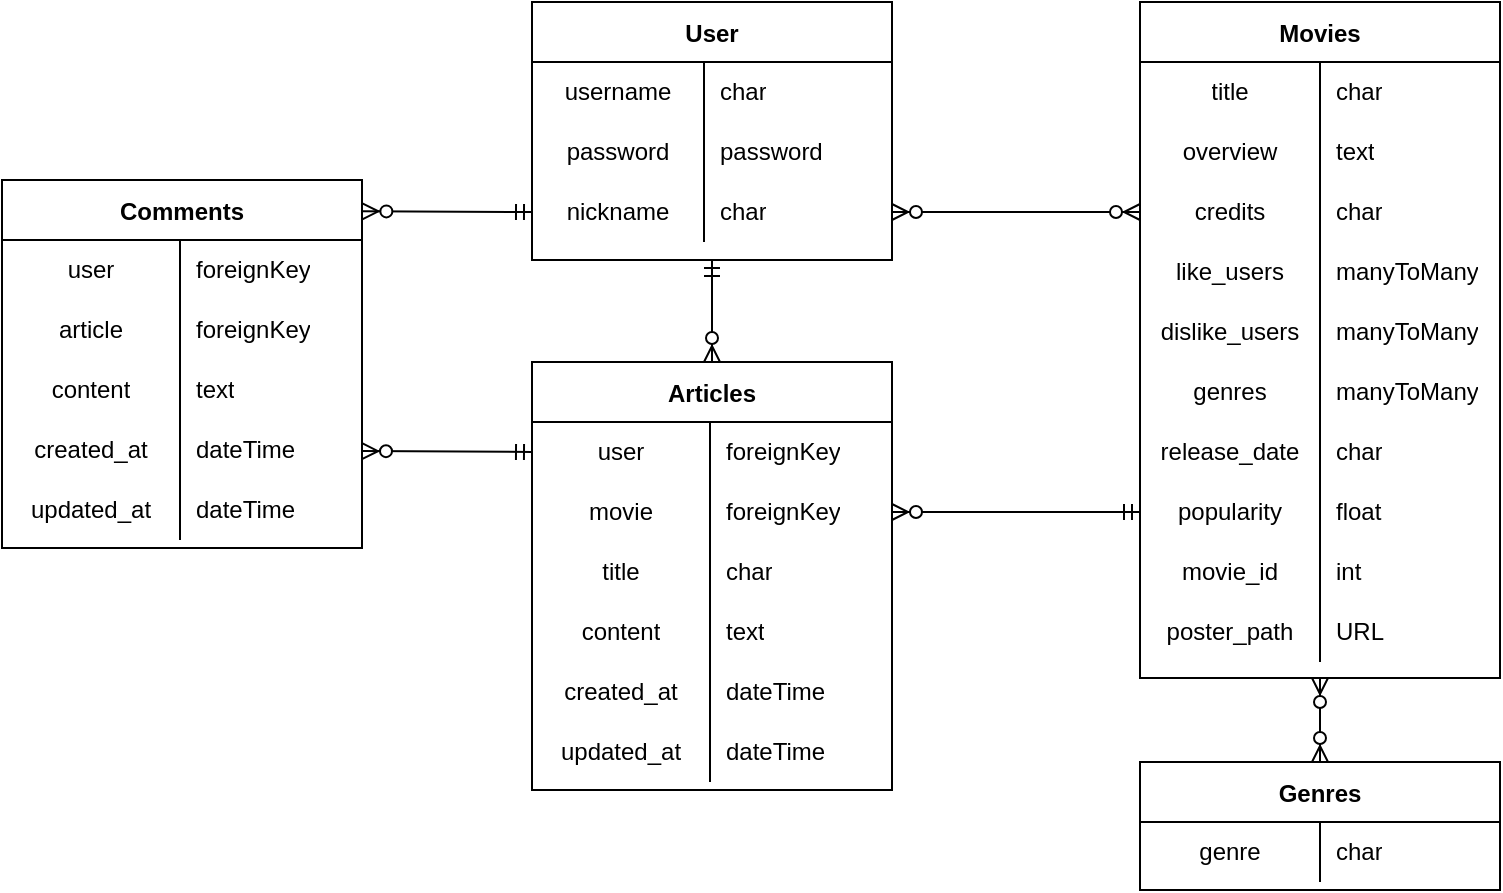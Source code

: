 <mxfile version="18.1.1" type="device"><diagram id="oL_8Y8dYUUHSSwIBhjTU" name="Page-1"><mxGraphModel dx="529" dy="331" grid="0" gridSize="10" guides="1" tooltips="1" connect="1" arrows="1" fold="1" page="1" pageScale="1" pageWidth="827" pageHeight="1169" math="0" shadow="0"><root><mxCell id="0"/><mxCell id="1" parent="0"/><mxCell id="Ft4KF2Rjhu-4C8tl0p7c-14" value="User" style="shape=table;startSize=30;container=1;collapsible=0;childLayout=tableLayout;fixedRows=1;rowLines=0;fontStyle=1;" parent="1" vertex="1"><mxGeometry x="320" y="41" width="180" height="129" as="geometry"/></mxCell><mxCell id="Ft4KF2Rjhu-4C8tl0p7c-15" value="" style="shape=tableRow;horizontal=0;startSize=0;swimlaneHead=0;swimlaneBody=0;top=0;left=0;bottom=0;right=0;collapsible=0;dropTarget=0;fillColor=none;points=[[0,0.5],[1,0.5]];portConstraint=eastwest;" parent="Ft4KF2Rjhu-4C8tl0p7c-14" vertex="1"><mxGeometry y="30" width="180" height="30" as="geometry"/></mxCell><mxCell id="Ft4KF2Rjhu-4C8tl0p7c-16" value="username" style="shape=partialRectangle;html=1;whiteSpace=wrap;connectable=0;fillColor=none;top=0;left=0;bottom=0;right=0;overflow=hidden;pointerEvents=1;" parent="Ft4KF2Rjhu-4C8tl0p7c-15" vertex="1"><mxGeometry width="86" height="30" as="geometry"><mxRectangle width="86" height="30" as="alternateBounds"/></mxGeometry></mxCell><mxCell id="Ft4KF2Rjhu-4C8tl0p7c-17" value="char" style="shape=partialRectangle;html=1;whiteSpace=wrap;connectable=0;fillColor=none;top=0;left=0;bottom=0;right=0;align=left;spacingLeft=6;overflow=hidden;" parent="Ft4KF2Rjhu-4C8tl0p7c-15" vertex="1"><mxGeometry x="86" width="94" height="30" as="geometry"><mxRectangle width="94" height="30" as="alternateBounds"/></mxGeometry></mxCell><mxCell id="Ft4KF2Rjhu-4C8tl0p7c-18" value="" style="shape=tableRow;horizontal=0;startSize=0;swimlaneHead=0;swimlaneBody=0;top=0;left=0;bottom=0;right=0;collapsible=0;dropTarget=0;fillColor=none;points=[[0,0.5],[1,0.5]];portConstraint=eastwest;" parent="Ft4KF2Rjhu-4C8tl0p7c-14" vertex="1"><mxGeometry y="60" width="180" height="30" as="geometry"/></mxCell><mxCell id="Ft4KF2Rjhu-4C8tl0p7c-19" value="password" style="shape=partialRectangle;html=1;whiteSpace=wrap;connectable=0;fillColor=none;top=0;left=0;bottom=0;right=0;overflow=hidden;" parent="Ft4KF2Rjhu-4C8tl0p7c-18" vertex="1"><mxGeometry width="86" height="30" as="geometry"><mxRectangle width="86" height="30" as="alternateBounds"/></mxGeometry></mxCell><mxCell id="Ft4KF2Rjhu-4C8tl0p7c-20" value="password" style="shape=partialRectangle;html=1;whiteSpace=wrap;connectable=0;fillColor=none;top=0;left=0;bottom=0;right=0;align=left;spacingLeft=6;overflow=hidden;" parent="Ft4KF2Rjhu-4C8tl0p7c-18" vertex="1"><mxGeometry x="86" width="94" height="30" as="geometry"><mxRectangle width="94" height="30" as="alternateBounds"/></mxGeometry></mxCell><mxCell id="Ft4KF2Rjhu-4C8tl0p7c-66" value="" style="shape=tableRow;horizontal=0;startSize=0;swimlaneHead=0;swimlaneBody=0;top=0;left=0;bottom=0;right=0;collapsible=0;dropTarget=0;fillColor=none;points=[[0,0.5],[1,0.5]];portConstraint=eastwest;" parent="Ft4KF2Rjhu-4C8tl0p7c-14" vertex="1"><mxGeometry y="90" width="180" height="30" as="geometry"/></mxCell><mxCell id="Ft4KF2Rjhu-4C8tl0p7c-67" value="nickname" style="shape=partialRectangle;html=1;whiteSpace=wrap;connectable=0;fillColor=none;top=0;left=0;bottom=0;right=0;overflow=hidden;" parent="Ft4KF2Rjhu-4C8tl0p7c-66" vertex="1"><mxGeometry width="86" height="30" as="geometry"><mxRectangle width="86" height="30" as="alternateBounds"/></mxGeometry></mxCell><mxCell id="Ft4KF2Rjhu-4C8tl0p7c-68" value="char" style="shape=partialRectangle;html=1;whiteSpace=wrap;connectable=0;fillColor=none;top=0;left=0;bottom=0;right=0;align=left;spacingLeft=6;overflow=hidden;" parent="Ft4KF2Rjhu-4C8tl0p7c-66" vertex="1"><mxGeometry x="86" width="94" height="30" as="geometry"><mxRectangle width="94" height="30" as="alternateBounds"/></mxGeometry></mxCell><mxCell id="Ft4KF2Rjhu-4C8tl0p7c-24" value="Movies" style="shape=table;startSize=30;container=1;collapsible=0;childLayout=tableLayout;fixedRows=1;rowLines=0;fontStyle=1;" parent="1" vertex="1"><mxGeometry x="624" y="41" width="180" height="338" as="geometry"/></mxCell><mxCell id="Ft4KF2Rjhu-4C8tl0p7c-25" value="" style="shape=tableRow;horizontal=0;startSize=0;swimlaneHead=0;swimlaneBody=0;top=0;left=0;bottom=0;right=0;collapsible=0;dropTarget=0;fillColor=none;points=[[0,0.5],[1,0.5]];portConstraint=eastwest;" parent="Ft4KF2Rjhu-4C8tl0p7c-24" vertex="1"><mxGeometry y="30" width="180" height="30" as="geometry"/></mxCell><mxCell id="Ft4KF2Rjhu-4C8tl0p7c-26" value="title" style="shape=partialRectangle;html=1;whiteSpace=wrap;connectable=0;fillColor=none;top=0;left=0;bottom=0;right=0;overflow=hidden;pointerEvents=1;" parent="Ft4KF2Rjhu-4C8tl0p7c-25" vertex="1"><mxGeometry width="90" height="30" as="geometry"><mxRectangle width="90" height="30" as="alternateBounds"/></mxGeometry></mxCell><mxCell id="Ft4KF2Rjhu-4C8tl0p7c-27" value="char" style="shape=partialRectangle;html=1;whiteSpace=wrap;connectable=0;fillColor=none;top=0;left=0;bottom=0;right=0;align=left;spacingLeft=6;overflow=hidden;" parent="Ft4KF2Rjhu-4C8tl0p7c-25" vertex="1"><mxGeometry x="90" width="90" height="30" as="geometry"><mxRectangle width="90" height="30" as="alternateBounds"/></mxGeometry></mxCell><mxCell id="Ft4KF2Rjhu-4C8tl0p7c-28" value="" style="shape=tableRow;horizontal=0;startSize=0;swimlaneHead=0;swimlaneBody=0;top=0;left=0;bottom=0;right=0;collapsible=0;dropTarget=0;fillColor=none;points=[[0,0.5],[1,0.5]];portConstraint=eastwest;" parent="Ft4KF2Rjhu-4C8tl0p7c-24" vertex="1"><mxGeometry y="60" width="180" height="30" as="geometry"/></mxCell><mxCell id="Ft4KF2Rjhu-4C8tl0p7c-29" value="overview" style="shape=partialRectangle;html=1;whiteSpace=wrap;connectable=0;fillColor=none;top=0;left=0;bottom=0;right=0;overflow=hidden;" parent="Ft4KF2Rjhu-4C8tl0p7c-28" vertex="1"><mxGeometry width="90" height="30" as="geometry"><mxRectangle width="90" height="30" as="alternateBounds"/></mxGeometry></mxCell><mxCell id="Ft4KF2Rjhu-4C8tl0p7c-30" value="text" style="shape=partialRectangle;html=1;whiteSpace=wrap;connectable=0;fillColor=none;top=0;left=0;bottom=0;right=0;align=left;spacingLeft=6;overflow=hidden;" parent="Ft4KF2Rjhu-4C8tl0p7c-28" vertex="1"><mxGeometry x="90" width="90" height="30" as="geometry"><mxRectangle width="90" height="30" as="alternateBounds"/></mxGeometry></mxCell><mxCell id="b5Q8Ifwi_67KBMjaAEDb-1" value="" style="shape=tableRow;horizontal=0;startSize=0;swimlaneHead=0;swimlaneBody=0;top=0;left=0;bottom=0;right=0;collapsible=0;dropTarget=0;fillColor=none;points=[[0,0.5],[1,0.5]];portConstraint=eastwest;" vertex="1" parent="Ft4KF2Rjhu-4C8tl0p7c-24"><mxGeometry y="90" width="180" height="30" as="geometry"/></mxCell><mxCell id="b5Q8Ifwi_67KBMjaAEDb-2" value="credits" style="shape=partialRectangle;html=1;whiteSpace=wrap;connectable=0;fillColor=none;top=0;left=0;bottom=0;right=0;overflow=hidden;" vertex="1" parent="b5Q8Ifwi_67KBMjaAEDb-1"><mxGeometry width="90" height="30" as="geometry"><mxRectangle width="90" height="30" as="alternateBounds"/></mxGeometry></mxCell><mxCell id="b5Q8Ifwi_67KBMjaAEDb-3" value="char" style="shape=partialRectangle;html=1;whiteSpace=wrap;connectable=0;fillColor=none;top=0;left=0;bottom=0;right=0;align=left;spacingLeft=6;overflow=hidden;" vertex="1" parent="b5Q8Ifwi_67KBMjaAEDb-1"><mxGeometry x="90" width="90" height="30" as="geometry"><mxRectangle width="90" height="30" as="alternateBounds"/></mxGeometry></mxCell><mxCell id="Ft4KF2Rjhu-4C8tl0p7c-131" value="" style="shape=tableRow;horizontal=0;startSize=0;swimlaneHead=0;swimlaneBody=0;top=0;left=0;bottom=0;right=0;collapsible=0;dropTarget=0;fillColor=none;points=[[0,0.5],[1,0.5]];portConstraint=eastwest;" parent="Ft4KF2Rjhu-4C8tl0p7c-24" vertex="1"><mxGeometry y="120" width="180" height="30" as="geometry"/></mxCell><mxCell id="Ft4KF2Rjhu-4C8tl0p7c-132" value="like_users" style="shape=partialRectangle;html=1;whiteSpace=wrap;connectable=0;fillColor=none;top=0;left=0;bottom=0;right=0;overflow=hidden;" parent="Ft4KF2Rjhu-4C8tl0p7c-131" vertex="1"><mxGeometry width="90" height="30" as="geometry"><mxRectangle width="90" height="30" as="alternateBounds"/></mxGeometry></mxCell><mxCell id="Ft4KF2Rjhu-4C8tl0p7c-133" value="manyToMany" style="shape=partialRectangle;html=1;whiteSpace=wrap;connectable=0;fillColor=none;top=0;left=0;bottom=0;right=0;align=left;spacingLeft=6;overflow=hidden;" parent="Ft4KF2Rjhu-4C8tl0p7c-131" vertex="1"><mxGeometry x="90" width="90" height="30" as="geometry"><mxRectangle width="90" height="30" as="alternateBounds"/></mxGeometry></mxCell><mxCell id="b5Q8Ifwi_67KBMjaAEDb-4" value="" style="shape=tableRow;horizontal=0;startSize=0;swimlaneHead=0;swimlaneBody=0;top=0;left=0;bottom=0;right=0;collapsible=0;dropTarget=0;fillColor=none;points=[[0,0.5],[1,0.5]];portConstraint=eastwest;" vertex="1" parent="Ft4KF2Rjhu-4C8tl0p7c-24"><mxGeometry y="150" width="180" height="30" as="geometry"/></mxCell><mxCell id="b5Q8Ifwi_67KBMjaAEDb-5" value="dislike_users" style="shape=partialRectangle;html=1;whiteSpace=wrap;connectable=0;fillColor=none;top=0;left=0;bottom=0;right=0;overflow=hidden;" vertex="1" parent="b5Q8Ifwi_67KBMjaAEDb-4"><mxGeometry width="90" height="30" as="geometry"><mxRectangle width="90" height="30" as="alternateBounds"/></mxGeometry></mxCell><mxCell id="b5Q8Ifwi_67KBMjaAEDb-6" value="manyToMany" style="shape=partialRectangle;html=1;whiteSpace=wrap;connectable=0;fillColor=none;top=0;left=0;bottom=0;right=0;align=left;spacingLeft=6;overflow=hidden;" vertex="1" parent="b5Q8Ifwi_67KBMjaAEDb-4"><mxGeometry x="90" width="90" height="30" as="geometry"><mxRectangle width="90" height="30" as="alternateBounds"/></mxGeometry></mxCell><mxCell id="Ft4KF2Rjhu-4C8tl0p7c-31" value="" style="shape=tableRow;horizontal=0;startSize=0;swimlaneHead=0;swimlaneBody=0;top=0;left=0;bottom=0;right=0;collapsible=0;dropTarget=0;fillColor=none;points=[[0,0.5],[1,0.5]];portConstraint=eastwest;" parent="Ft4KF2Rjhu-4C8tl0p7c-24" vertex="1"><mxGeometry y="180" width="180" height="30" as="geometry"/></mxCell><mxCell id="Ft4KF2Rjhu-4C8tl0p7c-32" value="genres" style="shape=partialRectangle;html=1;whiteSpace=wrap;connectable=0;fillColor=none;top=0;left=0;bottom=0;right=0;overflow=hidden;" parent="Ft4KF2Rjhu-4C8tl0p7c-31" vertex="1"><mxGeometry width="90" height="30" as="geometry"><mxRectangle width="90" height="30" as="alternateBounds"/></mxGeometry></mxCell><mxCell id="Ft4KF2Rjhu-4C8tl0p7c-33" value="manyToMany" style="shape=partialRectangle;html=1;whiteSpace=wrap;connectable=0;fillColor=none;top=0;left=0;bottom=0;right=0;align=left;spacingLeft=6;overflow=hidden;" parent="Ft4KF2Rjhu-4C8tl0p7c-31" vertex="1"><mxGeometry x="90" width="90" height="30" as="geometry"><mxRectangle width="90" height="30" as="alternateBounds"/></mxGeometry></mxCell><mxCell id="Ft4KF2Rjhu-4C8tl0p7c-84" value="" style="shape=tableRow;horizontal=0;startSize=0;swimlaneHead=0;swimlaneBody=0;top=0;left=0;bottom=0;right=0;collapsible=0;dropTarget=0;fillColor=none;points=[[0,0.5],[1,0.5]];portConstraint=eastwest;" parent="Ft4KF2Rjhu-4C8tl0p7c-24" vertex="1"><mxGeometry y="210" width="180" height="30" as="geometry"/></mxCell><mxCell id="Ft4KF2Rjhu-4C8tl0p7c-85" value="release_date" style="shape=partialRectangle;html=1;whiteSpace=wrap;connectable=0;fillColor=none;top=0;left=0;bottom=0;right=0;overflow=hidden;" parent="Ft4KF2Rjhu-4C8tl0p7c-84" vertex="1"><mxGeometry width="90" height="30" as="geometry"><mxRectangle width="90" height="30" as="alternateBounds"/></mxGeometry></mxCell><mxCell id="Ft4KF2Rjhu-4C8tl0p7c-86" value="char" style="shape=partialRectangle;html=1;whiteSpace=wrap;connectable=0;fillColor=none;top=0;left=0;bottom=0;right=0;align=left;spacingLeft=6;overflow=hidden;" parent="Ft4KF2Rjhu-4C8tl0p7c-84" vertex="1"><mxGeometry x="90" width="90" height="30" as="geometry"><mxRectangle width="90" height="30" as="alternateBounds"/></mxGeometry></mxCell><mxCell id="Ft4KF2Rjhu-4C8tl0p7c-87" value="" style="shape=tableRow;horizontal=0;startSize=0;swimlaneHead=0;swimlaneBody=0;top=0;left=0;bottom=0;right=0;collapsible=0;dropTarget=0;fillColor=none;points=[[0,0.5],[1,0.5]];portConstraint=eastwest;" parent="Ft4KF2Rjhu-4C8tl0p7c-24" vertex="1"><mxGeometry y="240" width="180" height="30" as="geometry"/></mxCell><mxCell id="Ft4KF2Rjhu-4C8tl0p7c-88" value="popularity" style="shape=partialRectangle;html=1;whiteSpace=wrap;connectable=0;fillColor=none;top=0;left=0;bottom=0;right=0;overflow=hidden;" parent="Ft4KF2Rjhu-4C8tl0p7c-87" vertex="1"><mxGeometry width="90" height="30" as="geometry"><mxRectangle width="90" height="30" as="alternateBounds"/></mxGeometry></mxCell><mxCell id="Ft4KF2Rjhu-4C8tl0p7c-89" value="float" style="shape=partialRectangle;html=1;whiteSpace=wrap;connectable=0;fillColor=none;top=0;left=0;bottom=0;right=0;align=left;spacingLeft=6;overflow=hidden;" parent="Ft4KF2Rjhu-4C8tl0p7c-87" vertex="1"><mxGeometry x="90" width="90" height="30" as="geometry"><mxRectangle width="90" height="30" as="alternateBounds"/></mxGeometry></mxCell><mxCell id="Ft4KF2Rjhu-4C8tl0p7c-90" value="" style="shape=tableRow;horizontal=0;startSize=0;swimlaneHead=0;swimlaneBody=0;top=0;left=0;bottom=0;right=0;collapsible=0;dropTarget=0;fillColor=none;points=[[0,0.5],[1,0.5]];portConstraint=eastwest;" parent="Ft4KF2Rjhu-4C8tl0p7c-24" vertex="1"><mxGeometry y="270" width="180" height="30" as="geometry"/></mxCell><mxCell id="Ft4KF2Rjhu-4C8tl0p7c-91" value="movie_id" style="shape=partialRectangle;html=1;whiteSpace=wrap;connectable=0;fillColor=none;top=0;left=0;bottom=0;right=0;overflow=hidden;" parent="Ft4KF2Rjhu-4C8tl0p7c-90" vertex="1"><mxGeometry width="90" height="30" as="geometry"><mxRectangle width="90" height="30" as="alternateBounds"/></mxGeometry></mxCell><mxCell id="Ft4KF2Rjhu-4C8tl0p7c-92" value="int" style="shape=partialRectangle;html=1;whiteSpace=wrap;connectable=0;fillColor=none;top=0;left=0;bottom=0;right=0;align=left;spacingLeft=6;overflow=hidden;" parent="Ft4KF2Rjhu-4C8tl0p7c-90" vertex="1"><mxGeometry x="90" width="90" height="30" as="geometry"><mxRectangle width="90" height="30" as="alternateBounds"/></mxGeometry></mxCell><mxCell id="Ft4KF2Rjhu-4C8tl0p7c-93" value="" style="shape=tableRow;horizontal=0;startSize=0;swimlaneHead=0;swimlaneBody=0;top=0;left=0;bottom=0;right=0;collapsible=0;dropTarget=0;fillColor=none;points=[[0,0.5],[1,0.5]];portConstraint=eastwest;" parent="Ft4KF2Rjhu-4C8tl0p7c-24" vertex="1"><mxGeometry y="300" width="180" height="30" as="geometry"/></mxCell><mxCell id="Ft4KF2Rjhu-4C8tl0p7c-94" value="poster_path" style="shape=partialRectangle;html=1;whiteSpace=wrap;connectable=0;fillColor=none;top=0;left=0;bottom=0;right=0;overflow=hidden;" parent="Ft4KF2Rjhu-4C8tl0p7c-93" vertex="1"><mxGeometry width="90" height="30" as="geometry"><mxRectangle width="90" height="30" as="alternateBounds"/></mxGeometry></mxCell><mxCell id="Ft4KF2Rjhu-4C8tl0p7c-95" value="URL" style="shape=partialRectangle;html=1;whiteSpace=wrap;connectable=0;fillColor=none;top=0;left=0;bottom=0;right=0;align=left;spacingLeft=6;overflow=hidden;" parent="Ft4KF2Rjhu-4C8tl0p7c-93" vertex="1"><mxGeometry x="90" width="90" height="30" as="geometry"><mxRectangle width="90" height="30" as="alternateBounds"/></mxGeometry></mxCell><mxCell id="Ft4KF2Rjhu-4C8tl0p7c-34" value="Articles" style="shape=table;startSize=30;container=1;collapsible=0;childLayout=tableLayout;fixedRows=1;rowLines=0;fontStyle=1;" parent="1" vertex="1"><mxGeometry x="320" y="221" width="180" height="214" as="geometry"/></mxCell><mxCell id="Ft4KF2Rjhu-4C8tl0p7c-119" value="" style="shape=tableRow;horizontal=0;startSize=0;swimlaneHead=0;swimlaneBody=0;top=0;left=0;bottom=0;right=0;collapsible=0;dropTarget=0;fillColor=none;points=[[0,0.5],[1,0.5]];portConstraint=eastwest;" parent="Ft4KF2Rjhu-4C8tl0p7c-34" vertex="1"><mxGeometry y="30" width="180" height="30" as="geometry"/></mxCell><mxCell id="Ft4KF2Rjhu-4C8tl0p7c-120" value="user" style="shape=partialRectangle;html=1;whiteSpace=wrap;connectable=0;fillColor=none;top=0;left=0;bottom=0;right=0;overflow=hidden;" parent="Ft4KF2Rjhu-4C8tl0p7c-119" vertex="1"><mxGeometry width="89" height="30" as="geometry"><mxRectangle width="89" height="30" as="alternateBounds"/></mxGeometry></mxCell><mxCell id="Ft4KF2Rjhu-4C8tl0p7c-121" value="foreignKey" style="shape=partialRectangle;html=1;whiteSpace=wrap;connectable=0;fillColor=none;top=0;left=0;bottom=0;right=0;align=left;spacingLeft=6;overflow=hidden;" parent="Ft4KF2Rjhu-4C8tl0p7c-119" vertex="1"><mxGeometry x="89" width="91" height="30" as="geometry"><mxRectangle width="91" height="30" as="alternateBounds"/></mxGeometry></mxCell><mxCell id="Ft4KF2Rjhu-4C8tl0p7c-113" value="" style="shape=tableRow;horizontal=0;startSize=0;swimlaneHead=0;swimlaneBody=0;top=0;left=0;bottom=0;right=0;collapsible=0;dropTarget=0;fillColor=none;points=[[0,0.5],[1,0.5]];portConstraint=eastwest;" parent="Ft4KF2Rjhu-4C8tl0p7c-34" vertex="1"><mxGeometry y="60" width="180" height="30" as="geometry"/></mxCell><mxCell id="Ft4KF2Rjhu-4C8tl0p7c-114" value="movie" style="shape=partialRectangle;html=1;whiteSpace=wrap;connectable=0;fillColor=none;top=0;left=0;bottom=0;right=0;overflow=hidden;" parent="Ft4KF2Rjhu-4C8tl0p7c-113" vertex="1"><mxGeometry width="89" height="30" as="geometry"><mxRectangle width="89" height="30" as="alternateBounds"/></mxGeometry></mxCell><mxCell id="Ft4KF2Rjhu-4C8tl0p7c-115" value="foreignKey" style="shape=partialRectangle;html=1;whiteSpace=wrap;connectable=0;fillColor=none;top=0;left=0;bottom=0;right=0;align=left;spacingLeft=6;overflow=hidden;" parent="Ft4KF2Rjhu-4C8tl0p7c-113" vertex="1"><mxGeometry x="89" width="91" height="30" as="geometry"><mxRectangle width="91" height="30" as="alternateBounds"/></mxGeometry></mxCell><mxCell id="Ft4KF2Rjhu-4C8tl0p7c-35" value="" style="shape=tableRow;horizontal=0;startSize=0;swimlaneHead=0;swimlaneBody=0;top=0;left=0;bottom=0;right=0;collapsible=0;dropTarget=0;fillColor=none;points=[[0,0.5],[1,0.5]];portConstraint=eastwest;" parent="Ft4KF2Rjhu-4C8tl0p7c-34" vertex="1"><mxGeometry y="90" width="180" height="30" as="geometry"/></mxCell><mxCell id="Ft4KF2Rjhu-4C8tl0p7c-36" value="title" style="shape=partialRectangle;html=1;whiteSpace=wrap;connectable=0;fillColor=none;top=0;left=0;bottom=0;right=0;overflow=hidden;pointerEvents=1;" parent="Ft4KF2Rjhu-4C8tl0p7c-35" vertex="1"><mxGeometry width="89" height="30" as="geometry"><mxRectangle width="89" height="30" as="alternateBounds"/></mxGeometry></mxCell><mxCell id="Ft4KF2Rjhu-4C8tl0p7c-37" value="char" style="shape=partialRectangle;html=1;whiteSpace=wrap;connectable=0;fillColor=none;top=0;left=0;bottom=0;right=0;align=left;spacingLeft=6;overflow=hidden;" parent="Ft4KF2Rjhu-4C8tl0p7c-35" vertex="1"><mxGeometry x="89" width="91" height="30" as="geometry"><mxRectangle width="91" height="30" as="alternateBounds"/></mxGeometry></mxCell><mxCell id="Ft4KF2Rjhu-4C8tl0p7c-38" value="" style="shape=tableRow;horizontal=0;startSize=0;swimlaneHead=0;swimlaneBody=0;top=0;left=0;bottom=0;right=0;collapsible=0;dropTarget=0;fillColor=none;points=[[0,0.5],[1,0.5]];portConstraint=eastwest;" parent="Ft4KF2Rjhu-4C8tl0p7c-34" vertex="1"><mxGeometry y="120" width="180" height="30" as="geometry"/></mxCell><mxCell id="Ft4KF2Rjhu-4C8tl0p7c-39" value="content" style="shape=partialRectangle;html=1;whiteSpace=wrap;connectable=0;fillColor=none;top=0;left=0;bottom=0;right=0;overflow=hidden;" parent="Ft4KF2Rjhu-4C8tl0p7c-38" vertex="1"><mxGeometry width="89" height="30" as="geometry"><mxRectangle width="89" height="30" as="alternateBounds"/></mxGeometry></mxCell><mxCell id="Ft4KF2Rjhu-4C8tl0p7c-40" value="text" style="shape=partialRectangle;html=1;whiteSpace=wrap;connectable=0;fillColor=none;top=0;left=0;bottom=0;right=0;align=left;spacingLeft=6;overflow=hidden;" parent="Ft4KF2Rjhu-4C8tl0p7c-38" vertex="1"><mxGeometry x="89" width="91" height="30" as="geometry"><mxRectangle width="91" height="30" as="alternateBounds"/></mxGeometry></mxCell><mxCell id="Ft4KF2Rjhu-4C8tl0p7c-41" value="" style="shape=tableRow;horizontal=0;startSize=0;swimlaneHead=0;swimlaneBody=0;top=0;left=0;bottom=0;right=0;collapsible=0;dropTarget=0;fillColor=none;points=[[0,0.5],[1,0.5]];portConstraint=eastwest;" parent="Ft4KF2Rjhu-4C8tl0p7c-34" vertex="1"><mxGeometry y="150" width="180" height="30" as="geometry"/></mxCell><mxCell id="Ft4KF2Rjhu-4C8tl0p7c-42" value="created_at" style="shape=partialRectangle;html=1;whiteSpace=wrap;connectable=0;fillColor=none;top=0;left=0;bottom=0;right=0;overflow=hidden;" parent="Ft4KF2Rjhu-4C8tl0p7c-41" vertex="1"><mxGeometry width="89" height="30" as="geometry"><mxRectangle width="89" height="30" as="alternateBounds"/></mxGeometry></mxCell><mxCell id="Ft4KF2Rjhu-4C8tl0p7c-43" value="dateTime" style="shape=partialRectangle;html=1;whiteSpace=wrap;connectable=0;fillColor=none;top=0;left=0;bottom=0;right=0;align=left;spacingLeft=6;overflow=hidden;" parent="Ft4KF2Rjhu-4C8tl0p7c-41" vertex="1"><mxGeometry x="89" width="91" height="30" as="geometry"><mxRectangle width="91" height="30" as="alternateBounds"/></mxGeometry></mxCell><mxCell id="Ft4KF2Rjhu-4C8tl0p7c-110" value="" style="shape=tableRow;horizontal=0;startSize=0;swimlaneHead=0;swimlaneBody=0;top=0;left=0;bottom=0;right=0;collapsible=0;dropTarget=0;fillColor=none;points=[[0,0.5],[1,0.5]];portConstraint=eastwest;" parent="Ft4KF2Rjhu-4C8tl0p7c-34" vertex="1"><mxGeometry y="180" width="180" height="30" as="geometry"/></mxCell><mxCell id="Ft4KF2Rjhu-4C8tl0p7c-111" value="updated_at" style="shape=partialRectangle;html=1;whiteSpace=wrap;connectable=0;fillColor=none;top=0;left=0;bottom=0;right=0;overflow=hidden;" parent="Ft4KF2Rjhu-4C8tl0p7c-110" vertex="1"><mxGeometry width="89" height="30" as="geometry"><mxRectangle width="89" height="30" as="alternateBounds"/></mxGeometry></mxCell><mxCell id="Ft4KF2Rjhu-4C8tl0p7c-112" value="dateTime" style="shape=partialRectangle;html=1;whiteSpace=wrap;connectable=0;fillColor=none;top=0;left=0;bottom=0;right=0;align=left;spacingLeft=6;overflow=hidden;" parent="Ft4KF2Rjhu-4C8tl0p7c-110" vertex="1"><mxGeometry x="89" width="91" height="30" as="geometry"><mxRectangle width="91" height="30" as="alternateBounds"/></mxGeometry></mxCell><mxCell id="Ft4KF2Rjhu-4C8tl0p7c-44" value="Comments" style="shape=table;startSize=30;container=1;collapsible=0;childLayout=tableLayout;fixedRows=1;rowLines=0;fontStyle=1;" parent="1" vertex="1"><mxGeometry x="55" y="130" width="180" height="184" as="geometry"/></mxCell><mxCell id="Ft4KF2Rjhu-4C8tl0p7c-125" value="" style="shape=tableRow;horizontal=0;startSize=0;swimlaneHead=0;swimlaneBody=0;top=0;left=0;bottom=0;right=0;collapsible=0;dropTarget=0;fillColor=none;points=[[0,0.5],[1,0.5]];portConstraint=eastwest;" parent="Ft4KF2Rjhu-4C8tl0p7c-44" vertex="1"><mxGeometry y="30" width="180" height="30" as="geometry"/></mxCell><mxCell id="Ft4KF2Rjhu-4C8tl0p7c-126" value="user" style="shape=partialRectangle;html=1;whiteSpace=wrap;connectable=0;fillColor=none;top=0;left=0;bottom=0;right=0;overflow=hidden;" parent="Ft4KF2Rjhu-4C8tl0p7c-125" vertex="1"><mxGeometry width="89" height="30" as="geometry"><mxRectangle width="89" height="30" as="alternateBounds"/></mxGeometry></mxCell><mxCell id="Ft4KF2Rjhu-4C8tl0p7c-127" value="foreignKey" style="shape=partialRectangle;html=1;whiteSpace=wrap;connectable=0;fillColor=none;top=0;left=0;bottom=0;right=0;align=left;spacingLeft=6;overflow=hidden;" parent="Ft4KF2Rjhu-4C8tl0p7c-125" vertex="1"><mxGeometry x="89" width="91" height="30" as="geometry"><mxRectangle width="91" height="30" as="alternateBounds"/></mxGeometry></mxCell><mxCell id="Ft4KF2Rjhu-4C8tl0p7c-128" value="" style="shape=tableRow;horizontal=0;startSize=0;swimlaneHead=0;swimlaneBody=0;top=0;left=0;bottom=0;right=0;collapsible=0;dropTarget=0;fillColor=none;points=[[0,0.5],[1,0.5]];portConstraint=eastwest;" parent="Ft4KF2Rjhu-4C8tl0p7c-44" vertex="1"><mxGeometry y="60" width="180" height="30" as="geometry"/></mxCell><mxCell id="Ft4KF2Rjhu-4C8tl0p7c-129" value="article" style="shape=partialRectangle;html=1;whiteSpace=wrap;connectable=0;fillColor=none;top=0;left=0;bottom=0;right=0;overflow=hidden;" parent="Ft4KF2Rjhu-4C8tl0p7c-128" vertex="1"><mxGeometry width="89" height="30" as="geometry"><mxRectangle width="89" height="30" as="alternateBounds"/></mxGeometry></mxCell><mxCell id="Ft4KF2Rjhu-4C8tl0p7c-130" value="foreignKey" style="shape=partialRectangle;html=1;whiteSpace=wrap;connectable=0;fillColor=none;top=0;left=0;bottom=0;right=0;align=left;spacingLeft=6;overflow=hidden;" parent="Ft4KF2Rjhu-4C8tl0p7c-128" vertex="1"><mxGeometry x="89" width="91" height="30" as="geometry"><mxRectangle width="91" height="30" as="alternateBounds"/></mxGeometry></mxCell><mxCell id="Ft4KF2Rjhu-4C8tl0p7c-45" value="" style="shape=tableRow;horizontal=0;startSize=0;swimlaneHead=0;swimlaneBody=0;top=0;left=0;bottom=0;right=0;collapsible=0;dropTarget=0;fillColor=none;points=[[0,0.5],[1,0.5]];portConstraint=eastwest;" parent="Ft4KF2Rjhu-4C8tl0p7c-44" vertex="1"><mxGeometry y="90" width="180" height="30" as="geometry"/></mxCell><mxCell id="Ft4KF2Rjhu-4C8tl0p7c-46" value="content" style="shape=partialRectangle;html=1;whiteSpace=wrap;connectable=0;fillColor=none;top=0;left=0;bottom=0;right=0;overflow=hidden;pointerEvents=1;" parent="Ft4KF2Rjhu-4C8tl0p7c-45" vertex="1"><mxGeometry width="89" height="30" as="geometry"><mxRectangle width="89" height="30" as="alternateBounds"/></mxGeometry></mxCell><mxCell id="Ft4KF2Rjhu-4C8tl0p7c-47" value="text" style="shape=partialRectangle;html=1;whiteSpace=wrap;connectable=0;fillColor=none;top=0;left=0;bottom=0;right=0;align=left;spacingLeft=6;overflow=hidden;" parent="Ft4KF2Rjhu-4C8tl0p7c-45" vertex="1"><mxGeometry x="89" width="91" height="30" as="geometry"><mxRectangle width="91" height="30" as="alternateBounds"/></mxGeometry></mxCell><mxCell id="Ft4KF2Rjhu-4C8tl0p7c-48" value="" style="shape=tableRow;horizontal=0;startSize=0;swimlaneHead=0;swimlaneBody=0;top=0;left=0;bottom=0;right=0;collapsible=0;dropTarget=0;fillColor=none;points=[[0,0.5],[1,0.5]];portConstraint=eastwest;" parent="Ft4KF2Rjhu-4C8tl0p7c-44" vertex="1"><mxGeometry y="120" width="180" height="30" as="geometry"/></mxCell><mxCell id="Ft4KF2Rjhu-4C8tl0p7c-49" value="created_at" style="shape=partialRectangle;html=1;whiteSpace=wrap;connectable=0;fillColor=none;top=0;left=0;bottom=0;right=0;overflow=hidden;" parent="Ft4KF2Rjhu-4C8tl0p7c-48" vertex="1"><mxGeometry width="89" height="30" as="geometry"><mxRectangle width="89" height="30" as="alternateBounds"/></mxGeometry></mxCell><mxCell id="Ft4KF2Rjhu-4C8tl0p7c-50" value="dateTime" style="shape=partialRectangle;html=1;whiteSpace=wrap;connectable=0;fillColor=none;top=0;left=0;bottom=0;right=0;align=left;spacingLeft=6;overflow=hidden;" parent="Ft4KF2Rjhu-4C8tl0p7c-48" vertex="1"><mxGeometry x="89" width="91" height="30" as="geometry"><mxRectangle width="91" height="30" as="alternateBounds"/></mxGeometry></mxCell><mxCell id="Ft4KF2Rjhu-4C8tl0p7c-122" value="" style="shape=tableRow;horizontal=0;startSize=0;swimlaneHead=0;swimlaneBody=0;top=0;left=0;bottom=0;right=0;collapsible=0;dropTarget=0;fillColor=none;points=[[0,0.5],[1,0.5]];portConstraint=eastwest;" parent="Ft4KF2Rjhu-4C8tl0p7c-44" vertex="1"><mxGeometry y="150" width="180" height="30" as="geometry"/></mxCell><mxCell id="Ft4KF2Rjhu-4C8tl0p7c-123" value="updated_at" style="shape=partialRectangle;html=1;whiteSpace=wrap;connectable=0;fillColor=none;top=0;left=0;bottom=0;right=0;overflow=hidden;" parent="Ft4KF2Rjhu-4C8tl0p7c-122" vertex="1"><mxGeometry width="89" height="30" as="geometry"><mxRectangle width="89" height="30" as="alternateBounds"/></mxGeometry></mxCell><mxCell id="Ft4KF2Rjhu-4C8tl0p7c-124" value="dateTime" style="shape=partialRectangle;html=1;whiteSpace=wrap;connectable=0;fillColor=none;top=0;left=0;bottom=0;right=0;align=left;spacingLeft=6;overflow=hidden;" parent="Ft4KF2Rjhu-4C8tl0p7c-122" vertex="1"><mxGeometry x="89" width="91" height="30" as="geometry"><mxRectangle width="91" height="30" as="alternateBounds"/></mxGeometry></mxCell><mxCell id="Ft4KF2Rjhu-4C8tl0p7c-99" value="Genres" style="shape=table;startSize=30;container=1;collapsible=0;childLayout=tableLayout;fixedRows=1;rowLines=0;fontStyle=1;" parent="1" vertex="1"><mxGeometry x="624" y="421" width="180" height="64" as="geometry"/></mxCell><mxCell id="Ft4KF2Rjhu-4C8tl0p7c-103" value="" style="shape=tableRow;horizontal=0;startSize=0;swimlaneHead=0;swimlaneBody=0;top=0;left=0;bottom=0;right=0;collapsible=0;dropTarget=0;fillColor=none;points=[[0,0.5],[1,0.5]];portConstraint=eastwest;" parent="Ft4KF2Rjhu-4C8tl0p7c-99" vertex="1"><mxGeometry y="30" width="180" height="30" as="geometry"/></mxCell><mxCell id="Ft4KF2Rjhu-4C8tl0p7c-104" value="genre" style="shape=partialRectangle;html=1;whiteSpace=wrap;connectable=0;fillColor=none;top=0;left=0;bottom=0;right=0;overflow=hidden;" parent="Ft4KF2Rjhu-4C8tl0p7c-103" vertex="1"><mxGeometry width="90" height="30" as="geometry"><mxRectangle width="90" height="30" as="alternateBounds"/></mxGeometry></mxCell><mxCell id="Ft4KF2Rjhu-4C8tl0p7c-105" value="char" style="shape=partialRectangle;html=1;whiteSpace=wrap;connectable=0;fillColor=none;top=0;left=0;bottom=0;right=0;align=left;spacingLeft=6;overflow=hidden;" parent="Ft4KF2Rjhu-4C8tl0p7c-103" vertex="1"><mxGeometry x="90" width="90" height="30" as="geometry"><mxRectangle width="90" height="30" as="alternateBounds"/></mxGeometry></mxCell><mxCell id="Ft4KF2Rjhu-4C8tl0p7c-136" value="" style="edgeStyle=entityRelationEdgeStyle;fontSize=12;html=1;endArrow=ERzeroToMany;endFill=1;startArrow=ERzeroToMany;rounded=0;exitX=1;exitY=0.5;exitDx=0;exitDy=0;" parent="1" source="Ft4KF2Rjhu-4C8tl0p7c-66" target="b5Q8Ifwi_67KBMjaAEDb-1" edge="1"><mxGeometry width="100" height="100" relative="1" as="geometry"><mxPoint x="460" y="296" as="sourcePoint"/><mxPoint x="563" y="296" as="targetPoint"/></mxGeometry></mxCell><mxCell id="Ft4KF2Rjhu-4C8tl0p7c-139" value="" style="edgeStyle=entityRelationEdgeStyle;fontSize=12;html=1;endArrow=ERzeroToMany;startArrow=ERmandOne;rounded=0;entryX=1;entryY=0.5;entryDx=0;entryDy=0;exitX=0;exitY=0.5;exitDx=0;exitDy=0;" parent="1" source="Ft4KF2Rjhu-4C8tl0p7c-87" target="Ft4KF2Rjhu-4C8tl0p7c-113" edge="1"><mxGeometry width="100" height="100" relative="1" as="geometry"><mxPoint x="559" y="256" as="sourcePoint"/><mxPoint x="943" y="349" as="targetPoint"/></mxGeometry></mxCell><mxCell id="Ft4KF2Rjhu-4C8tl0p7c-141" value="" style="fontSize=12;html=1;endArrow=ERzeroToMany;startArrow=ERmandOne;rounded=0;exitX=0.5;exitY=1;exitDx=0;exitDy=0;entryX=0.5;entryY=0;entryDx=0;entryDy=0;" parent="1" source="Ft4KF2Rjhu-4C8tl0p7c-14" target="Ft4KF2Rjhu-4C8tl0p7c-34" edge="1"><mxGeometry width="100" height="100" relative="1" as="geometry"><mxPoint x="517" y="233" as="sourcePoint"/><mxPoint x="617" y="133" as="targetPoint"/></mxGeometry></mxCell><mxCell id="Ft4KF2Rjhu-4C8tl0p7c-142" value="" style="fontSize=12;html=1;endArrow=ERzeroToMany;endFill=1;startArrow=ERzeroToMany;rounded=0;exitX=0.5;exitY=0;exitDx=0;exitDy=0;entryX=0.5;entryY=1;entryDx=0;entryDy=0;" parent="1" source="Ft4KF2Rjhu-4C8tl0p7c-99" target="Ft4KF2Rjhu-4C8tl0p7c-24" edge="1"><mxGeometry width="100" height="100" relative="1" as="geometry"><mxPoint x="862" y="385" as="sourcePoint"/><mxPoint x="962" y="285" as="targetPoint"/></mxGeometry></mxCell><mxCell id="Ft4KF2Rjhu-4C8tl0p7c-143" value="" style="fontSize=12;html=1;endArrow=ERzeroToMany;startArrow=ERmandOne;rounded=0;exitX=0;exitY=0.5;exitDx=0;exitDy=0;entryX=1.001;entryY=0.085;entryDx=0;entryDy=0;entryPerimeter=0;" parent="1" source="Ft4KF2Rjhu-4C8tl0p7c-66" target="Ft4KF2Rjhu-4C8tl0p7c-44" edge="1"><mxGeometry width="100" height="100" relative="1" as="geometry"><mxPoint x="241" y="539" as="sourcePoint"/><mxPoint x="341" y="439" as="targetPoint"/></mxGeometry></mxCell><mxCell id="Ft4KF2Rjhu-4C8tl0p7c-144" value="" style="fontSize=12;html=1;endArrow=ERzeroToMany;startArrow=ERmandOne;rounded=0;exitX=0;exitY=0.5;exitDx=0;exitDy=0;" parent="1" source="Ft4KF2Rjhu-4C8tl0p7c-119" target="Ft4KF2Rjhu-4C8tl0p7c-48" edge="1"><mxGeometry width="100" height="100" relative="1" as="geometry"><mxPoint x="181" y="544" as="sourcePoint"/><mxPoint x="281" y="444" as="targetPoint"/></mxGeometry></mxCell></root></mxGraphModel></diagram></mxfile>
